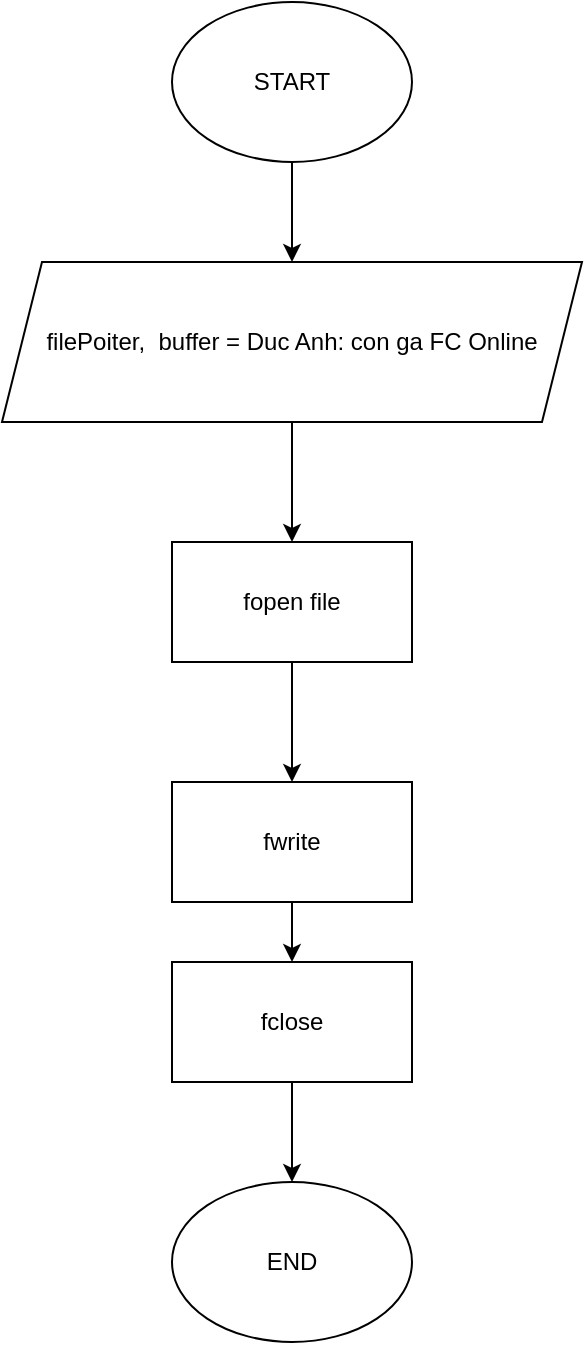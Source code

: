 <mxfile version="22.1.2" type="device">
  <diagram name="Page-1" id="Eizanxka9RYAHbFfv0VS">
    <mxGraphModel dx="1036" dy="606" grid="1" gridSize="10" guides="1" tooltips="1" connect="1" arrows="1" fold="1" page="1" pageScale="1" pageWidth="850" pageHeight="1100" math="0" shadow="0">
      <root>
        <mxCell id="0" />
        <mxCell id="1" parent="0" />
        <mxCell id="bhkzvgHUtdds-YTDMrbA-5" style="edgeStyle=orthogonalEdgeStyle;rounded=0;orthogonalLoop=1;jettySize=auto;html=1;exitX=0.5;exitY=1;exitDx=0;exitDy=0;entryX=0.5;entryY=0;entryDx=0;entryDy=0;" edge="1" parent="1" source="bhkzvgHUtdds-YTDMrbA-1" target="bhkzvgHUtdds-YTDMrbA-4">
          <mxGeometry relative="1" as="geometry" />
        </mxCell>
        <mxCell id="bhkzvgHUtdds-YTDMrbA-1" value="START" style="ellipse;whiteSpace=wrap;html=1;" vertex="1" parent="1">
          <mxGeometry x="340" y="100" width="120" height="80" as="geometry" />
        </mxCell>
        <mxCell id="bhkzvgHUtdds-YTDMrbA-7" style="edgeStyle=orthogonalEdgeStyle;rounded=0;orthogonalLoop=1;jettySize=auto;html=1;exitX=0.5;exitY=1;exitDx=0;exitDy=0;entryX=0.5;entryY=0;entryDx=0;entryDy=0;" edge="1" parent="1" source="bhkzvgHUtdds-YTDMrbA-4" target="bhkzvgHUtdds-YTDMrbA-6">
          <mxGeometry relative="1" as="geometry" />
        </mxCell>
        <mxCell id="bhkzvgHUtdds-YTDMrbA-4" value="filePoiter,&amp;nbsp; buffer =&amp;nbsp;Duc Anh: con ga FC Online" style="shape=parallelogram;perimeter=parallelogramPerimeter;whiteSpace=wrap;html=1;fixedSize=1;" vertex="1" parent="1">
          <mxGeometry x="255" y="230" width="290" height="80" as="geometry" />
        </mxCell>
        <mxCell id="bhkzvgHUtdds-YTDMrbA-9" style="edgeStyle=orthogonalEdgeStyle;rounded=0;orthogonalLoop=1;jettySize=auto;html=1;exitX=0.5;exitY=1;exitDx=0;exitDy=0;entryX=0.5;entryY=0;entryDx=0;entryDy=0;" edge="1" parent="1" source="bhkzvgHUtdds-YTDMrbA-6" target="bhkzvgHUtdds-YTDMrbA-8">
          <mxGeometry relative="1" as="geometry" />
        </mxCell>
        <mxCell id="bhkzvgHUtdds-YTDMrbA-6" value="fopen file" style="rounded=0;whiteSpace=wrap;html=1;" vertex="1" parent="1">
          <mxGeometry x="340" y="370" width="120" height="60" as="geometry" />
        </mxCell>
        <mxCell id="bhkzvgHUtdds-YTDMrbA-11" style="edgeStyle=orthogonalEdgeStyle;rounded=0;orthogonalLoop=1;jettySize=auto;html=1;exitX=0.5;exitY=1;exitDx=0;exitDy=0;entryX=0.5;entryY=0;entryDx=0;entryDy=0;" edge="1" parent="1" source="bhkzvgHUtdds-YTDMrbA-8" target="bhkzvgHUtdds-YTDMrbA-10">
          <mxGeometry relative="1" as="geometry" />
        </mxCell>
        <mxCell id="bhkzvgHUtdds-YTDMrbA-8" value="fwrite" style="rounded=0;whiteSpace=wrap;html=1;" vertex="1" parent="1">
          <mxGeometry x="340" y="490" width="120" height="60" as="geometry" />
        </mxCell>
        <mxCell id="bhkzvgHUtdds-YTDMrbA-13" style="edgeStyle=orthogonalEdgeStyle;rounded=0;orthogonalLoop=1;jettySize=auto;html=1;exitX=0.5;exitY=1;exitDx=0;exitDy=0;entryX=0.5;entryY=0;entryDx=0;entryDy=0;" edge="1" parent="1" source="bhkzvgHUtdds-YTDMrbA-10" target="bhkzvgHUtdds-YTDMrbA-12">
          <mxGeometry relative="1" as="geometry" />
        </mxCell>
        <mxCell id="bhkzvgHUtdds-YTDMrbA-10" value="fclose" style="rounded=0;whiteSpace=wrap;html=1;" vertex="1" parent="1">
          <mxGeometry x="340" y="580" width="120" height="60" as="geometry" />
        </mxCell>
        <mxCell id="bhkzvgHUtdds-YTDMrbA-12" value="END" style="ellipse;whiteSpace=wrap;html=1;" vertex="1" parent="1">
          <mxGeometry x="340" y="690" width="120" height="80" as="geometry" />
        </mxCell>
      </root>
    </mxGraphModel>
  </diagram>
</mxfile>
